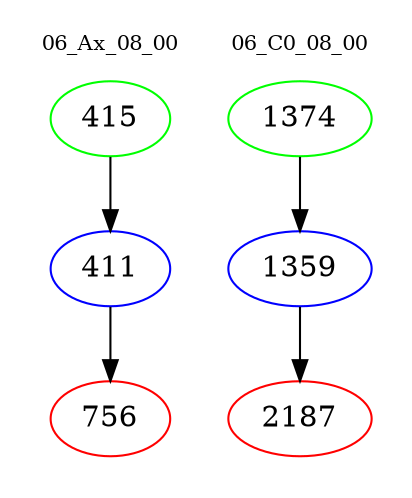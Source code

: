 digraph{
subgraph cluster_0 {
color = white
label = "06_Ax_08_00";
fontsize=10;
T0_415 [label="415", color="green"]
T0_415 -> T0_411 [color="black"]
T0_411 [label="411", color="blue"]
T0_411 -> T0_756 [color="black"]
T0_756 [label="756", color="red"]
}
subgraph cluster_1 {
color = white
label = "06_C0_08_00";
fontsize=10;
T1_1374 [label="1374", color="green"]
T1_1374 -> T1_1359 [color="black"]
T1_1359 [label="1359", color="blue"]
T1_1359 -> T1_2187 [color="black"]
T1_2187 [label="2187", color="red"]
}
}
